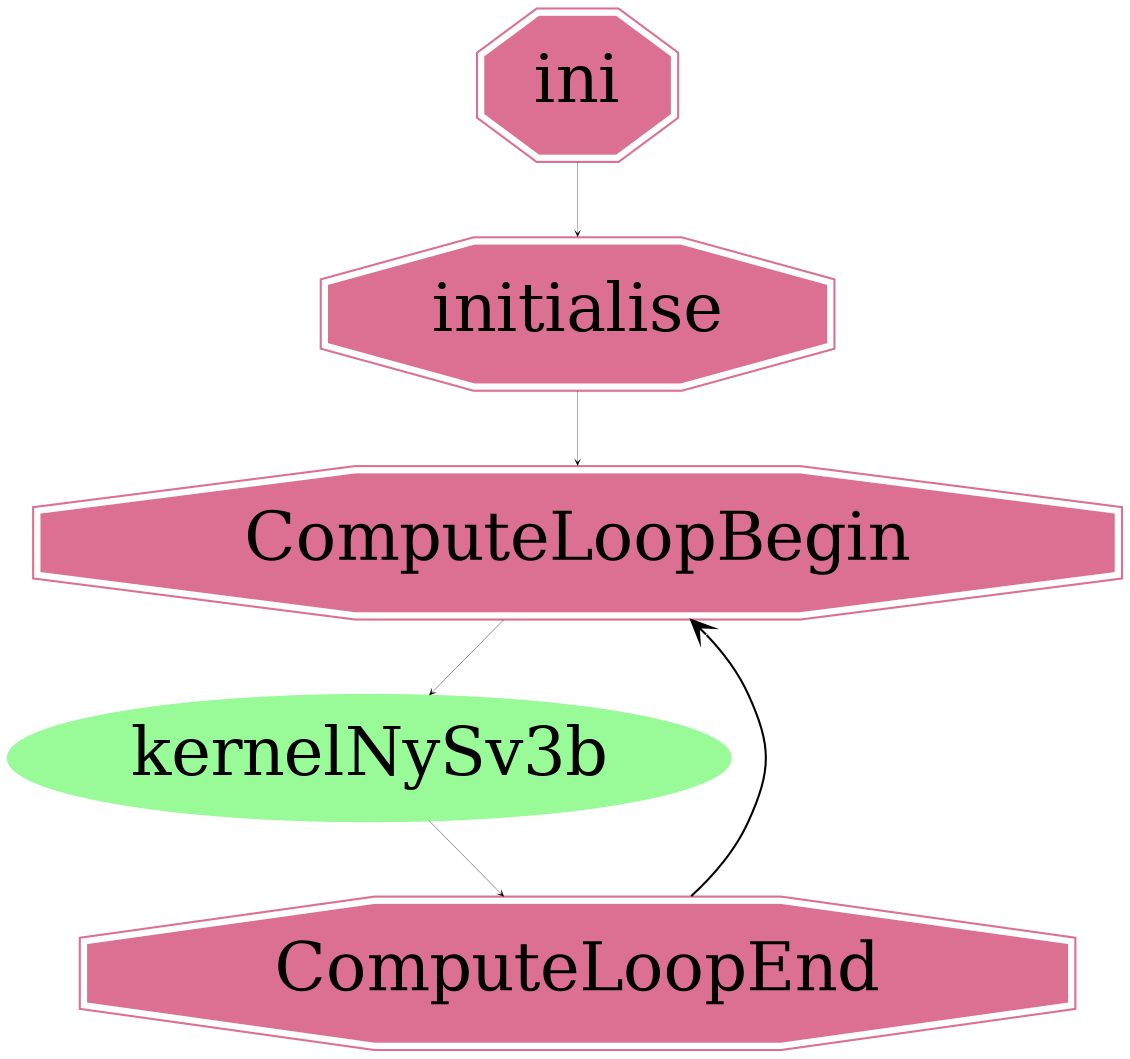digraph {
	edge[arrowhead=open];
	node_ini_m10d00 [style=filled, shape=doubleoctagon, color=palevioletred, label="ini", fontsize=32];
	node_initialise_m9d00 [style=filled, shape=doubleoctagon, color=palevioletred, label="initialise", fontsize=32];
	node_ComputeLoopBegin_0d00 [style=filled, shape=doubleoctagon, color=palevioletred, label="ComputeLoopBegin", fontsize=32];
	node_kernelNySv3b_1d00 [style=filled, shape=ellipse, color=palegreen, label="kernelNySv3b", fontsize=32];
	node_ComputeLoopEnd_inf [style=filled, shape=doubleoctagon, color=palevioletred, label="ComputeLoopEnd", fontsize=32];

	node_ini_m10d00 -> node_initialise_m9d00 [arrowsize=0.3,penwidth=0.15];
	node_initialise_m9d00 -> node_ComputeLoopBegin_0d00 [arrowsize=0.3,penwidth=0.15];
	node_ComputeLoopBegin_0d00 -> node_kernelNySv3b_1d00 [arrowsize=0.3,penwidth=0.15];
	node_kernelNySv3b_1d00 -> node_ComputeLoopEnd_inf [arrowsize=0.3,penwidth=0.15];
	node_ComputeLoopEnd_inf -> node_ComputeLoopBegin_0d00 [penwidth=1.0];
}
